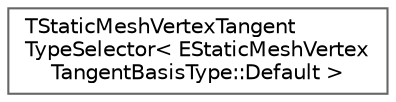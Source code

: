 digraph "Graphical Class Hierarchy"
{
 // INTERACTIVE_SVG=YES
 // LATEX_PDF_SIZE
  bgcolor="transparent";
  edge [fontname=Helvetica,fontsize=10,labelfontname=Helvetica,labelfontsize=10];
  node [fontname=Helvetica,fontsize=10,shape=box,height=0.2,width=0.4];
  rankdir="LR";
  Node0 [id="Node000000",label="TStaticMeshVertexTangent\lTypeSelector\< EStaticMeshVertex\lTangentBasisType::Default \>",height=0.2,width=0.4,color="grey40", fillcolor="white", style="filled",URL="$d3/dac/structTStaticMeshVertexTangentTypeSelector_3_01EStaticMeshVertexTangentBasisType_1_1Default_01_4.html",tooltip=" "];
}
